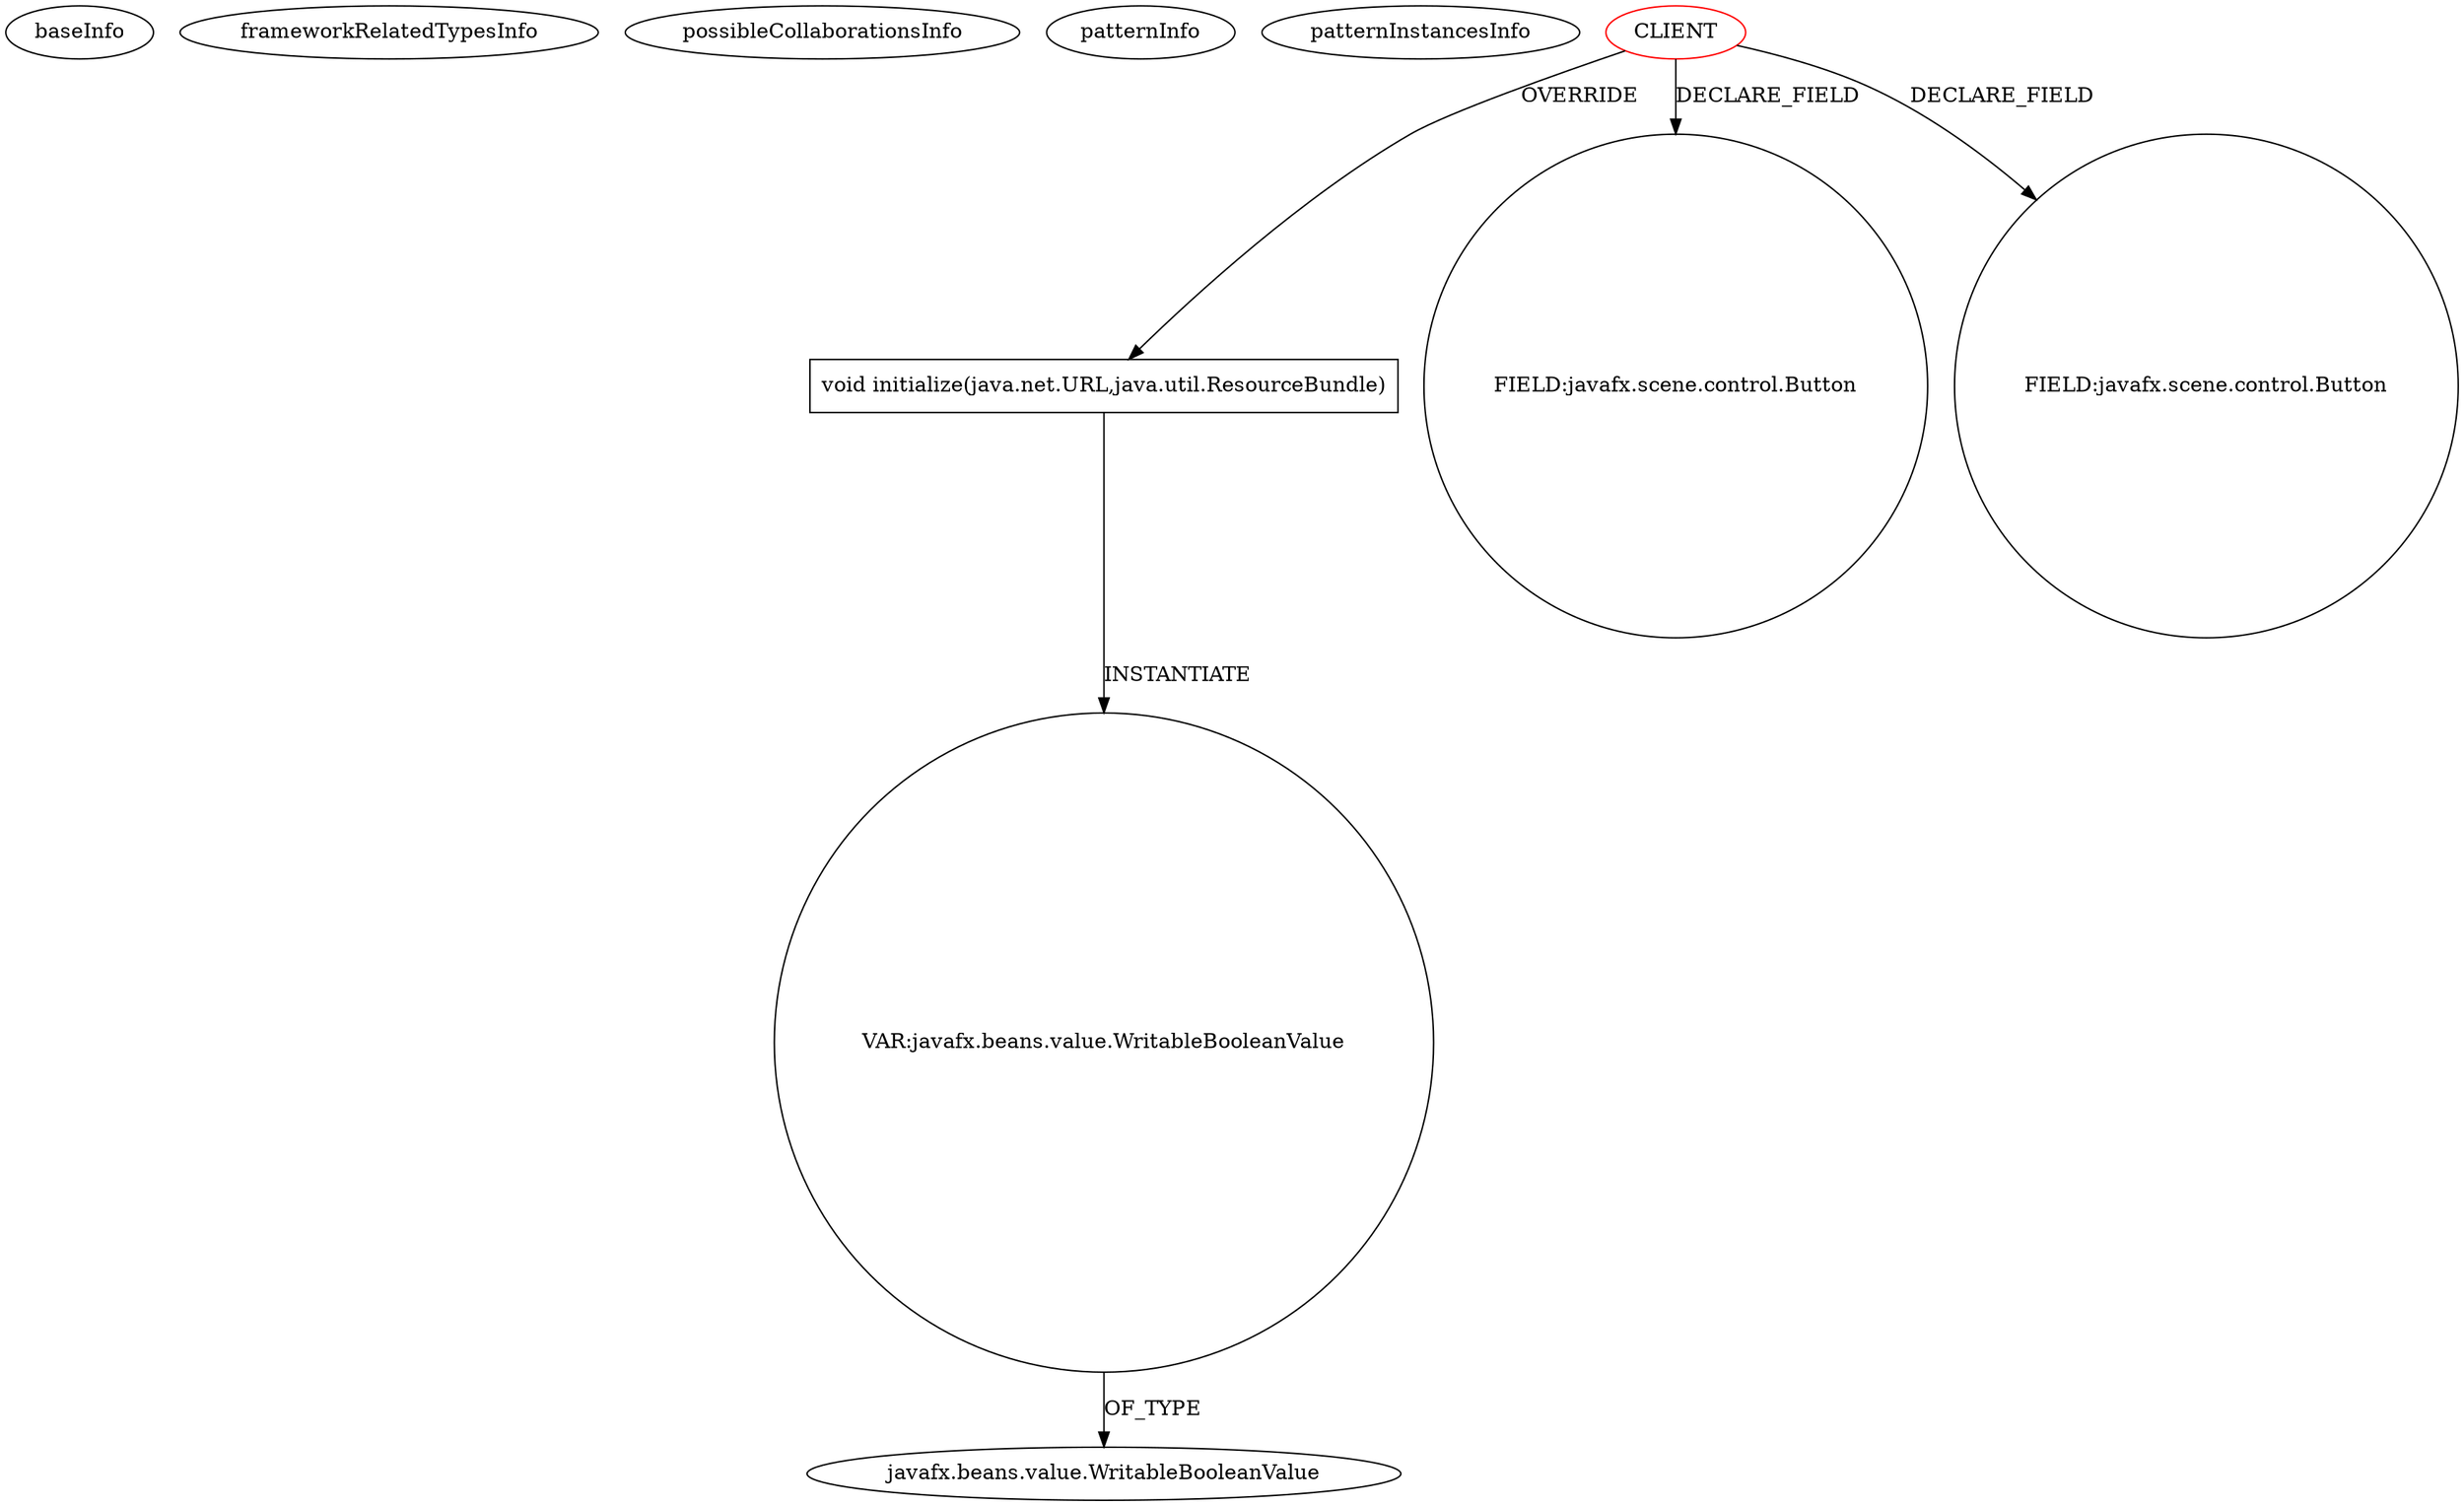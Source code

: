 digraph {
baseInfo[graphId=2450,category="pattern",isAnonymous=false,possibleRelation=false]
frameworkRelatedTypesInfo[]
possibleCollaborationsInfo[]
patternInfo[frequency=2.0,patternRootClient=0]
patternInstancesInfo[0="PatrickOtt-ReservationManager~/PatrickOtt-ReservationManager/ReservationManager-master/src/main/java/de/professional_webworkx/reservationmanager/controller/MainController.java~MainController~1080",1="sk44-javafx-mirroring-tool~/sk44-javafx-mirroring-tool/javafx-mirroring-tool-master/src/main/java/sk44/mirroringtool/MainWindowController.java~MainWindowController~4211"]
108[label="javafx.beans.value.WritableBooleanValue",vertexType="FRAMEWORK_INTERFACE_TYPE",isFrameworkType=false]
112[label="VAR:javafx.beans.value.WritableBooleanValue",vertexType="VARIABLE_EXPRESION",isFrameworkType=false,shape=circle]
30[label="void initialize(java.net.URL,java.util.ResourceBundle)",vertexType="OVERRIDING_METHOD_DECLARATION",isFrameworkType=false,shape=box]
0[label="CLIENT",vertexType="ROOT_CLIENT_CLASS_DECLARATION",isFrameworkType=false,color=red]
20[label="FIELD:javafx.scene.control.Button",vertexType="FIELD_DECLARATION",isFrameworkType=false,shape=circle]
18[label="FIELD:javafx.scene.control.Button",vertexType="FIELD_DECLARATION",isFrameworkType=false,shape=circle]
30->112[label="INSTANTIATE"]
0->20[label="DECLARE_FIELD"]
0->18[label="DECLARE_FIELD"]
112->108[label="OF_TYPE"]
0->30[label="OVERRIDE"]
}

